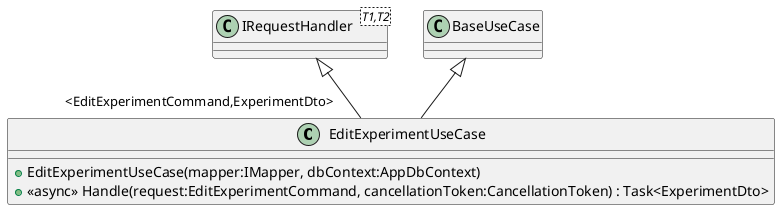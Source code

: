 @startuml
class EditExperimentUseCase {
    + EditExperimentUseCase(mapper:IMapper, dbContext:AppDbContext)
    + <<async>> Handle(request:EditExperimentCommand, cancellationToken:CancellationToken) : Task<ExperimentDto>
}
class "IRequestHandler"<T1,T2> {
}
BaseUseCase <|-- EditExperimentUseCase
"IRequestHandler" <|-- "<EditExperimentCommand,ExperimentDto>" EditExperimentUseCase
@enduml
